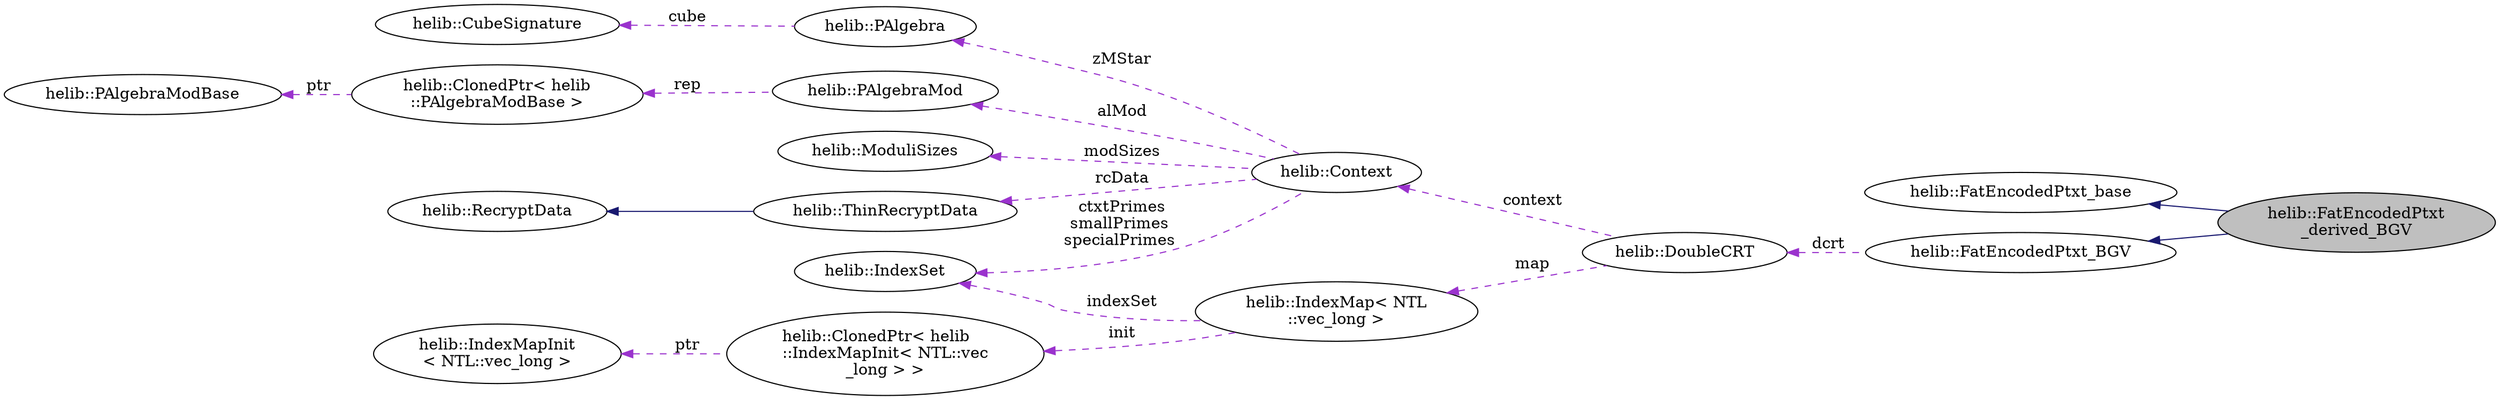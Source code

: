 digraph "helib::FatEncodedPtxt_derived_BGV"
{
  rankdir="LR";
  N3 [label="helib::FatEncodedPtxt\l_derived_BGV",color="black", fillcolor="grey75", style="filled", fontcolor="black"];
  N4 -> N3 [dir="back",color="midnightblue",style="solid"];
  N4 [label="helib::FatEncodedPtxt_base",color="black", fillcolor="white", style="filled"];
  N5 -> N3 [dir="back",color="midnightblue",style="solid"];
  N5 [label="helib::FatEncodedPtxt_BGV",color="black", fillcolor="white", style="filled"];
  N6 -> N5 [dir="back",color="darkorchid3",style="dashed",label=" dcrt" ];
  N6 [label="helib::DoubleCRT",color="black", fillcolor="white", style="filled",tooltip="Implementing polynomials (elements in the ring R_Q) in double-CRT form. "];
  N7 -> N6 [dir="back",color="darkorchid3",style="dashed",label=" context" ];
  N7 [label="helib::Context",color="black", fillcolor="white", style="filled",tooltip="Maintaining the HE scheme parameters. "];
  N8 -> N7 [dir="back",color="darkorchid3",style="dashed",label=" modSizes" ];
  N8 [label="helib::ModuliSizes",color="black", fillcolor="white", style="filled",tooltip="A helper class to map required modulo-sizes to primeSets. "];
  N9 -> N7 [dir="back",color="darkorchid3",style="dashed",label=" rcData" ];
  N9 [label="helib::ThinRecryptData",color="black", fillcolor="white", style="filled",tooltip="Same as above, but for \"thin\" bootstrapping, where the slots are assumed to contain constants..."];
  N10 -> N9 [dir="back",color="midnightblue",style="solid"];
  N10 [label="helib::RecryptData",color="black", fillcolor="white", style="filled",tooltip="A structure to hold recryption-related data inside the Context. "];
  N11 -> N7 [dir="back",color="darkorchid3",style="dashed",label=" ctxtPrimes\nsmallPrimes\nspecialPrimes" ];
  N11 [label="helib::IndexSet",color="black", fillcolor="white", style="filled",tooltip="A dynamic set of non-negative integers. "];
  N12 -> N7 [dir="back",color="darkorchid3",style="dashed",label=" zMStar" ];
  N12 [label="helib::PAlgebra",color="black", fillcolor="white", style="filled",tooltip="The structure of (Z/mZ)* /(p) "];
  N13 -> N12 [dir="back",color="darkorchid3",style="dashed",label=" cube" ];
  N13 [label="helib::CubeSignature",color="black", fillcolor="white", style="filled",tooltip="Holds a vector of dimensions for a hypercube and some additional data. "];
  N14 -> N7 [dir="back",color="darkorchid3",style="dashed",label=" alMod" ];
  N14 [label="helib::PAlgebraMod",color="black", fillcolor="white", style="filled",tooltip="The structure of Z[X]/(Phi_m(X), p) "];
  N15 -> N14 [dir="back",color="darkorchid3",style="dashed",label=" rep" ];
  N15 [label="helib::ClonedPtr\< helib\l::PAlgebraModBase \>",color="black", fillcolor="white", style="filled"];
  N16 -> N15 [dir="back",color="darkorchid3",style="dashed",label=" ptr" ];
  N16 [label="helib::PAlgebraModBase",color="black", fillcolor="white", style="filled",tooltip="Virtual base class for PAlgebraMod. "];
  N17 -> N6 [dir="back",color="darkorchid3",style="dashed",label=" map" ];
  N17 [label="helib::IndexMap\< NTL\l::vec_long \>",color="black", fillcolor="white", style="filled"];
  N11 -> N17 [dir="back",color="darkorchid3",style="dashed",label=" indexSet" ];
  N18 -> N17 [dir="back",color="darkorchid3",style="dashed",label=" init" ];
  N18 [label="helib::ClonedPtr\< helib\l::IndexMapInit\< NTL::vec\l_long \> \>",color="black", fillcolor="white", style="filled"];
  N19 -> N18 [dir="back",color="darkorchid3",style="dashed",label=" ptr" ];
  N19 [label="helib::IndexMapInit\l\< NTL::vec_long \>",color="black", fillcolor="white", style="filled"];
}
digraph "helib::FatEncodedPtxt_derived_BGV"
{
  N0 [label="helib::FatEncodedPtxt\l_derived_BGV",color="black", fillcolor="grey75", style="filled", fontcolor="black"];
  N1 -> N0 [dir="back",color="midnightblue",style="solid"];
  N1 [label="helib::FatEncodedPtxt_base",color="black", fillcolor="white", style="filled"];
  N2 -> N0 [dir="back",color="midnightblue",style="solid"];
  N2 [label="helib::FatEncodedPtxt_BGV",color="black", fillcolor="white", style="filled"];
}

